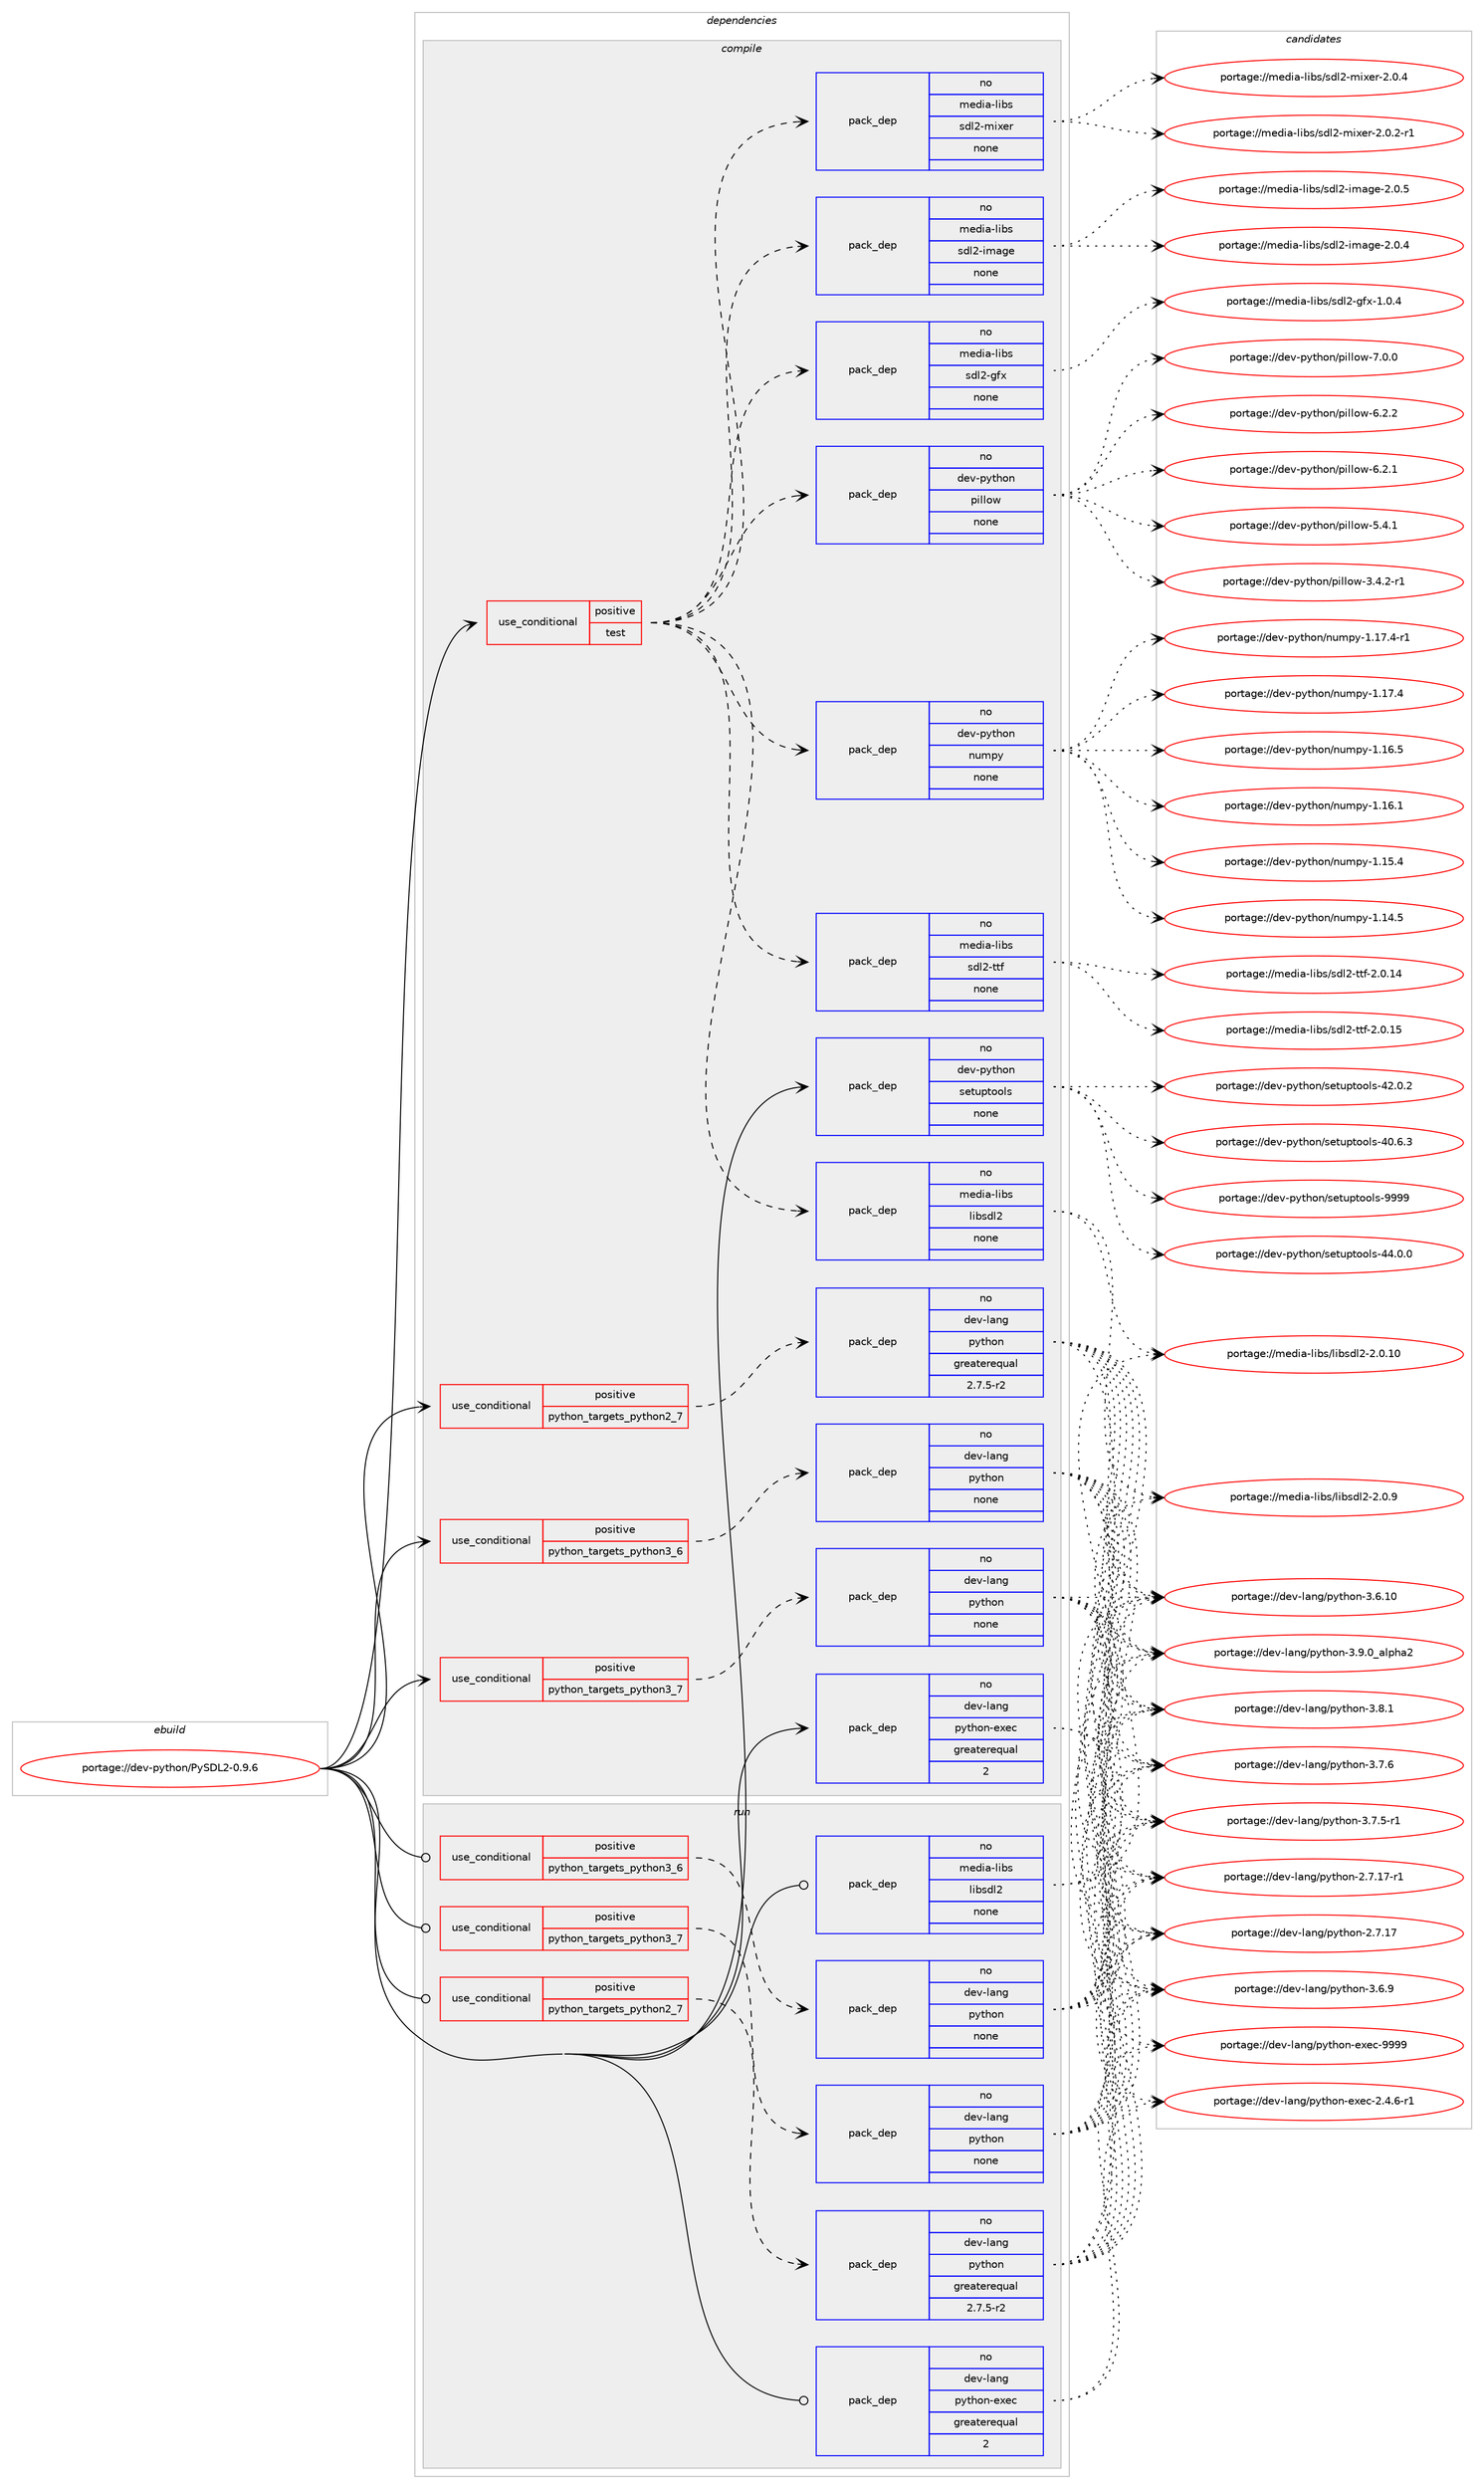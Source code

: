 digraph prolog {

# *************
# Graph options
# *************

newrank=true;
concentrate=true;
compound=true;
graph [rankdir=LR,fontname=Helvetica,fontsize=10,ranksep=1.5];#, ranksep=2.5, nodesep=0.2];
edge  [arrowhead=vee];
node  [fontname=Helvetica,fontsize=10];

# **********
# The ebuild
# **********

subgraph cluster_leftcol {
color=gray;
label=<<i>ebuild</i>>;
id [label="portage://dev-python/PySDL2-0.9.6", color=red, width=4, href="../dev-python/PySDL2-0.9.6.svg"];
}

# ****************
# The dependencies
# ****************

subgraph cluster_midcol {
color=gray;
label=<<i>dependencies</i>>;
subgraph cluster_compile {
fillcolor="#eeeeee";
style=filled;
label=<<i>compile</i>>;
subgraph cond119361 {
dependency472826 [label=<<TABLE BORDER="0" CELLBORDER="1" CELLSPACING="0" CELLPADDING="4"><TR><TD ROWSPAN="3" CELLPADDING="10">use_conditional</TD></TR><TR><TD>positive</TD></TR><TR><TD>python_targets_python2_7</TD></TR></TABLE>>, shape=none, color=red];
subgraph pack348448 {
dependency472827 [label=<<TABLE BORDER="0" CELLBORDER="1" CELLSPACING="0" CELLPADDING="4" WIDTH="220"><TR><TD ROWSPAN="6" CELLPADDING="30">pack_dep</TD></TR><TR><TD WIDTH="110">no</TD></TR><TR><TD>dev-lang</TD></TR><TR><TD>python</TD></TR><TR><TD>greaterequal</TD></TR><TR><TD>2.7.5-r2</TD></TR></TABLE>>, shape=none, color=blue];
}
dependency472826:e -> dependency472827:w [weight=20,style="dashed",arrowhead="vee"];
}
id:e -> dependency472826:w [weight=20,style="solid",arrowhead="vee"];
subgraph cond119362 {
dependency472828 [label=<<TABLE BORDER="0" CELLBORDER="1" CELLSPACING="0" CELLPADDING="4"><TR><TD ROWSPAN="3" CELLPADDING="10">use_conditional</TD></TR><TR><TD>positive</TD></TR><TR><TD>python_targets_python3_6</TD></TR></TABLE>>, shape=none, color=red];
subgraph pack348449 {
dependency472829 [label=<<TABLE BORDER="0" CELLBORDER="1" CELLSPACING="0" CELLPADDING="4" WIDTH="220"><TR><TD ROWSPAN="6" CELLPADDING="30">pack_dep</TD></TR><TR><TD WIDTH="110">no</TD></TR><TR><TD>dev-lang</TD></TR><TR><TD>python</TD></TR><TR><TD>none</TD></TR><TR><TD></TD></TR></TABLE>>, shape=none, color=blue];
}
dependency472828:e -> dependency472829:w [weight=20,style="dashed",arrowhead="vee"];
}
id:e -> dependency472828:w [weight=20,style="solid",arrowhead="vee"];
subgraph cond119363 {
dependency472830 [label=<<TABLE BORDER="0" CELLBORDER="1" CELLSPACING="0" CELLPADDING="4"><TR><TD ROWSPAN="3" CELLPADDING="10">use_conditional</TD></TR><TR><TD>positive</TD></TR><TR><TD>python_targets_python3_7</TD></TR></TABLE>>, shape=none, color=red];
subgraph pack348450 {
dependency472831 [label=<<TABLE BORDER="0" CELLBORDER="1" CELLSPACING="0" CELLPADDING="4" WIDTH="220"><TR><TD ROWSPAN="6" CELLPADDING="30">pack_dep</TD></TR><TR><TD WIDTH="110">no</TD></TR><TR><TD>dev-lang</TD></TR><TR><TD>python</TD></TR><TR><TD>none</TD></TR><TR><TD></TD></TR></TABLE>>, shape=none, color=blue];
}
dependency472830:e -> dependency472831:w [weight=20,style="dashed",arrowhead="vee"];
}
id:e -> dependency472830:w [weight=20,style="solid",arrowhead="vee"];
subgraph cond119364 {
dependency472832 [label=<<TABLE BORDER="0" CELLBORDER="1" CELLSPACING="0" CELLPADDING="4"><TR><TD ROWSPAN="3" CELLPADDING="10">use_conditional</TD></TR><TR><TD>positive</TD></TR><TR><TD>test</TD></TR></TABLE>>, shape=none, color=red];
subgraph pack348451 {
dependency472833 [label=<<TABLE BORDER="0" CELLBORDER="1" CELLSPACING="0" CELLPADDING="4" WIDTH="220"><TR><TD ROWSPAN="6" CELLPADDING="30">pack_dep</TD></TR><TR><TD WIDTH="110">no</TD></TR><TR><TD>dev-python</TD></TR><TR><TD>numpy</TD></TR><TR><TD>none</TD></TR><TR><TD></TD></TR></TABLE>>, shape=none, color=blue];
}
dependency472832:e -> dependency472833:w [weight=20,style="dashed",arrowhead="vee"];
subgraph pack348452 {
dependency472834 [label=<<TABLE BORDER="0" CELLBORDER="1" CELLSPACING="0" CELLPADDING="4" WIDTH="220"><TR><TD ROWSPAN="6" CELLPADDING="30">pack_dep</TD></TR><TR><TD WIDTH="110">no</TD></TR><TR><TD>dev-python</TD></TR><TR><TD>pillow</TD></TR><TR><TD>none</TD></TR><TR><TD></TD></TR></TABLE>>, shape=none, color=blue];
}
dependency472832:e -> dependency472834:w [weight=20,style="dashed",arrowhead="vee"];
subgraph pack348453 {
dependency472835 [label=<<TABLE BORDER="0" CELLBORDER="1" CELLSPACING="0" CELLPADDING="4" WIDTH="220"><TR><TD ROWSPAN="6" CELLPADDING="30">pack_dep</TD></TR><TR><TD WIDTH="110">no</TD></TR><TR><TD>media-libs</TD></TR><TR><TD>libsdl2</TD></TR><TR><TD>none</TD></TR><TR><TD></TD></TR></TABLE>>, shape=none, color=blue];
}
dependency472832:e -> dependency472835:w [weight=20,style="dashed",arrowhead="vee"];
subgraph pack348454 {
dependency472836 [label=<<TABLE BORDER="0" CELLBORDER="1" CELLSPACING="0" CELLPADDING="4" WIDTH="220"><TR><TD ROWSPAN="6" CELLPADDING="30">pack_dep</TD></TR><TR><TD WIDTH="110">no</TD></TR><TR><TD>media-libs</TD></TR><TR><TD>sdl2-gfx</TD></TR><TR><TD>none</TD></TR><TR><TD></TD></TR></TABLE>>, shape=none, color=blue];
}
dependency472832:e -> dependency472836:w [weight=20,style="dashed",arrowhead="vee"];
subgraph pack348455 {
dependency472837 [label=<<TABLE BORDER="0" CELLBORDER="1" CELLSPACING="0" CELLPADDING="4" WIDTH="220"><TR><TD ROWSPAN="6" CELLPADDING="30">pack_dep</TD></TR><TR><TD WIDTH="110">no</TD></TR><TR><TD>media-libs</TD></TR><TR><TD>sdl2-image</TD></TR><TR><TD>none</TD></TR><TR><TD></TD></TR></TABLE>>, shape=none, color=blue];
}
dependency472832:e -> dependency472837:w [weight=20,style="dashed",arrowhead="vee"];
subgraph pack348456 {
dependency472838 [label=<<TABLE BORDER="0" CELLBORDER="1" CELLSPACING="0" CELLPADDING="4" WIDTH="220"><TR><TD ROWSPAN="6" CELLPADDING="30">pack_dep</TD></TR><TR><TD WIDTH="110">no</TD></TR><TR><TD>media-libs</TD></TR><TR><TD>sdl2-mixer</TD></TR><TR><TD>none</TD></TR><TR><TD></TD></TR></TABLE>>, shape=none, color=blue];
}
dependency472832:e -> dependency472838:w [weight=20,style="dashed",arrowhead="vee"];
subgraph pack348457 {
dependency472839 [label=<<TABLE BORDER="0" CELLBORDER="1" CELLSPACING="0" CELLPADDING="4" WIDTH="220"><TR><TD ROWSPAN="6" CELLPADDING="30">pack_dep</TD></TR><TR><TD WIDTH="110">no</TD></TR><TR><TD>media-libs</TD></TR><TR><TD>sdl2-ttf</TD></TR><TR><TD>none</TD></TR><TR><TD></TD></TR></TABLE>>, shape=none, color=blue];
}
dependency472832:e -> dependency472839:w [weight=20,style="dashed",arrowhead="vee"];
}
id:e -> dependency472832:w [weight=20,style="solid",arrowhead="vee"];
subgraph pack348458 {
dependency472840 [label=<<TABLE BORDER="0" CELLBORDER="1" CELLSPACING="0" CELLPADDING="4" WIDTH="220"><TR><TD ROWSPAN="6" CELLPADDING="30">pack_dep</TD></TR><TR><TD WIDTH="110">no</TD></TR><TR><TD>dev-lang</TD></TR><TR><TD>python-exec</TD></TR><TR><TD>greaterequal</TD></TR><TR><TD>2</TD></TR></TABLE>>, shape=none, color=blue];
}
id:e -> dependency472840:w [weight=20,style="solid",arrowhead="vee"];
subgraph pack348459 {
dependency472841 [label=<<TABLE BORDER="0" CELLBORDER="1" CELLSPACING="0" CELLPADDING="4" WIDTH="220"><TR><TD ROWSPAN="6" CELLPADDING="30">pack_dep</TD></TR><TR><TD WIDTH="110">no</TD></TR><TR><TD>dev-python</TD></TR><TR><TD>setuptools</TD></TR><TR><TD>none</TD></TR><TR><TD></TD></TR></TABLE>>, shape=none, color=blue];
}
id:e -> dependency472841:w [weight=20,style="solid",arrowhead="vee"];
}
subgraph cluster_compileandrun {
fillcolor="#eeeeee";
style=filled;
label=<<i>compile and run</i>>;
}
subgraph cluster_run {
fillcolor="#eeeeee";
style=filled;
label=<<i>run</i>>;
subgraph cond119365 {
dependency472842 [label=<<TABLE BORDER="0" CELLBORDER="1" CELLSPACING="0" CELLPADDING="4"><TR><TD ROWSPAN="3" CELLPADDING="10">use_conditional</TD></TR><TR><TD>positive</TD></TR><TR><TD>python_targets_python2_7</TD></TR></TABLE>>, shape=none, color=red];
subgraph pack348460 {
dependency472843 [label=<<TABLE BORDER="0" CELLBORDER="1" CELLSPACING="0" CELLPADDING="4" WIDTH="220"><TR><TD ROWSPAN="6" CELLPADDING="30">pack_dep</TD></TR><TR><TD WIDTH="110">no</TD></TR><TR><TD>dev-lang</TD></TR><TR><TD>python</TD></TR><TR><TD>greaterequal</TD></TR><TR><TD>2.7.5-r2</TD></TR></TABLE>>, shape=none, color=blue];
}
dependency472842:e -> dependency472843:w [weight=20,style="dashed",arrowhead="vee"];
}
id:e -> dependency472842:w [weight=20,style="solid",arrowhead="odot"];
subgraph cond119366 {
dependency472844 [label=<<TABLE BORDER="0" CELLBORDER="1" CELLSPACING="0" CELLPADDING="4"><TR><TD ROWSPAN="3" CELLPADDING="10">use_conditional</TD></TR><TR><TD>positive</TD></TR><TR><TD>python_targets_python3_6</TD></TR></TABLE>>, shape=none, color=red];
subgraph pack348461 {
dependency472845 [label=<<TABLE BORDER="0" CELLBORDER="1" CELLSPACING="0" CELLPADDING="4" WIDTH="220"><TR><TD ROWSPAN="6" CELLPADDING="30">pack_dep</TD></TR><TR><TD WIDTH="110">no</TD></TR><TR><TD>dev-lang</TD></TR><TR><TD>python</TD></TR><TR><TD>none</TD></TR><TR><TD></TD></TR></TABLE>>, shape=none, color=blue];
}
dependency472844:e -> dependency472845:w [weight=20,style="dashed",arrowhead="vee"];
}
id:e -> dependency472844:w [weight=20,style="solid",arrowhead="odot"];
subgraph cond119367 {
dependency472846 [label=<<TABLE BORDER="0" CELLBORDER="1" CELLSPACING="0" CELLPADDING="4"><TR><TD ROWSPAN="3" CELLPADDING="10">use_conditional</TD></TR><TR><TD>positive</TD></TR><TR><TD>python_targets_python3_7</TD></TR></TABLE>>, shape=none, color=red];
subgraph pack348462 {
dependency472847 [label=<<TABLE BORDER="0" CELLBORDER="1" CELLSPACING="0" CELLPADDING="4" WIDTH="220"><TR><TD ROWSPAN="6" CELLPADDING="30">pack_dep</TD></TR><TR><TD WIDTH="110">no</TD></TR><TR><TD>dev-lang</TD></TR><TR><TD>python</TD></TR><TR><TD>none</TD></TR><TR><TD></TD></TR></TABLE>>, shape=none, color=blue];
}
dependency472846:e -> dependency472847:w [weight=20,style="dashed",arrowhead="vee"];
}
id:e -> dependency472846:w [weight=20,style="solid",arrowhead="odot"];
subgraph pack348463 {
dependency472848 [label=<<TABLE BORDER="0" CELLBORDER="1" CELLSPACING="0" CELLPADDING="4" WIDTH="220"><TR><TD ROWSPAN="6" CELLPADDING="30">pack_dep</TD></TR><TR><TD WIDTH="110">no</TD></TR><TR><TD>dev-lang</TD></TR><TR><TD>python-exec</TD></TR><TR><TD>greaterequal</TD></TR><TR><TD>2</TD></TR></TABLE>>, shape=none, color=blue];
}
id:e -> dependency472848:w [weight=20,style="solid",arrowhead="odot"];
subgraph pack348464 {
dependency472849 [label=<<TABLE BORDER="0" CELLBORDER="1" CELLSPACING="0" CELLPADDING="4" WIDTH="220"><TR><TD ROWSPAN="6" CELLPADDING="30">pack_dep</TD></TR><TR><TD WIDTH="110">no</TD></TR><TR><TD>media-libs</TD></TR><TR><TD>libsdl2</TD></TR><TR><TD>none</TD></TR><TR><TD></TD></TR></TABLE>>, shape=none, color=blue];
}
id:e -> dependency472849:w [weight=20,style="solid",arrowhead="odot"];
}
}

# **************
# The candidates
# **************

subgraph cluster_choices {
rank=same;
color=gray;
label=<<i>candidates</i>>;

subgraph choice348448 {
color=black;
nodesep=1;
choice10010111845108971101034711212111610411111045514657464895971081121049750 [label="portage://dev-lang/python-3.9.0_alpha2", color=red, width=4,href="../dev-lang/python-3.9.0_alpha2.svg"];
choice100101118451089711010347112121116104111110455146564649 [label="portage://dev-lang/python-3.8.1", color=red, width=4,href="../dev-lang/python-3.8.1.svg"];
choice100101118451089711010347112121116104111110455146554654 [label="portage://dev-lang/python-3.7.6", color=red, width=4,href="../dev-lang/python-3.7.6.svg"];
choice1001011184510897110103471121211161041111104551465546534511449 [label="portage://dev-lang/python-3.7.5-r1", color=red, width=4,href="../dev-lang/python-3.7.5-r1.svg"];
choice100101118451089711010347112121116104111110455146544657 [label="portage://dev-lang/python-3.6.9", color=red, width=4,href="../dev-lang/python-3.6.9.svg"];
choice10010111845108971101034711212111610411111045514654464948 [label="portage://dev-lang/python-3.6.10", color=red, width=4,href="../dev-lang/python-3.6.10.svg"];
choice100101118451089711010347112121116104111110455046554649554511449 [label="portage://dev-lang/python-2.7.17-r1", color=red, width=4,href="../dev-lang/python-2.7.17-r1.svg"];
choice10010111845108971101034711212111610411111045504655464955 [label="portage://dev-lang/python-2.7.17", color=red, width=4,href="../dev-lang/python-2.7.17.svg"];
dependency472827:e -> choice10010111845108971101034711212111610411111045514657464895971081121049750:w [style=dotted,weight="100"];
dependency472827:e -> choice100101118451089711010347112121116104111110455146564649:w [style=dotted,weight="100"];
dependency472827:e -> choice100101118451089711010347112121116104111110455146554654:w [style=dotted,weight="100"];
dependency472827:e -> choice1001011184510897110103471121211161041111104551465546534511449:w [style=dotted,weight="100"];
dependency472827:e -> choice100101118451089711010347112121116104111110455146544657:w [style=dotted,weight="100"];
dependency472827:e -> choice10010111845108971101034711212111610411111045514654464948:w [style=dotted,weight="100"];
dependency472827:e -> choice100101118451089711010347112121116104111110455046554649554511449:w [style=dotted,weight="100"];
dependency472827:e -> choice10010111845108971101034711212111610411111045504655464955:w [style=dotted,weight="100"];
}
subgraph choice348449 {
color=black;
nodesep=1;
choice10010111845108971101034711212111610411111045514657464895971081121049750 [label="portage://dev-lang/python-3.9.0_alpha2", color=red, width=4,href="../dev-lang/python-3.9.0_alpha2.svg"];
choice100101118451089711010347112121116104111110455146564649 [label="portage://dev-lang/python-3.8.1", color=red, width=4,href="../dev-lang/python-3.8.1.svg"];
choice100101118451089711010347112121116104111110455146554654 [label="portage://dev-lang/python-3.7.6", color=red, width=4,href="../dev-lang/python-3.7.6.svg"];
choice1001011184510897110103471121211161041111104551465546534511449 [label="portage://dev-lang/python-3.7.5-r1", color=red, width=4,href="../dev-lang/python-3.7.5-r1.svg"];
choice100101118451089711010347112121116104111110455146544657 [label="portage://dev-lang/python-3.6.9", color=red, width=4,href="../dev-lang/python-3.6.9.svg"];
choice10010111845108971101034711212111610411111045514654464948 [label="portage://dev-lang/python-3.6.10", color=red, width=4,href="../dev-lang/python-3.6.10.svg"];
choice100101118451089711010347112121116104111110455046554649554511449 [label="portage://dev-lang/python-2.7.17-r1", color=red, width=4,href="../dev-lang/python-2.7.17-r1.svg"];
choice10010111845108971101034711212111610411111045504655464955 [label="portage://dev-lang/python-2.7.17", color=red, width=4,href="../dev-lang/python-2.7.17.svg"];
dependency472829:e -> choice10010111845108971101034711212111610411111045514657464895971081121049750:w [style=dotted,weight="100"];
dependency472829:e -> choice100101118451089711010347112121116104111110455146564649:w [style=dotted,weight="100"];
dependency472829:e -> choice100101118451089711010347112121116104111110455146554654:w [style=dotted,weight="100"];
dependency472829:e -> choice1001011184510897110103471121211161041111104551465546534511449:w [style=dotted,weight="100"];
dependency472829:e -> choice100101118451089711010347112121116104111110455146544657:w [style=dotted,weight="100"];
dependency472829:e -> choice10010111845108971101034711212111610411111045514654464948:w [style=dotted,weight="100"];
dependency472829:e -> choice100101118451089711010347112121116104111110455046554649554511449:w [style=dotted,weight="100"];
dependency472829:e -> choice10010111845108971101034711212111610411111045504655464955:w [style=dotted,weight="100"];
}
subgraph choice348450 {
color=black;
nodesep=1;
choice10010111845108971101034711212111610411111045514657464895971081121049750 [label="portage://dev-lang/python-3.9.0_alpha2", color=red, width=4,href="../dev-lang/python-3.9.0_alpha2.svg"];
choice100101118451089711010347112121116104111110455146564649 [label="portage://dev-lang/python-3.8.1", color=red, width=4,href="../dev-lang/python-3.8.1.svg"];
choice100101118451089711010347112121116104111110455146554654 [label="portage://dev-lang/python-3.7.6", color=red, width=4,href="../dev-lang/python-3.7.6.svg"];
choice1001011184510897110103471121211161041111104551465546534511449 [label="portage://dev-lang/python-3.7.5-r1", color=red, width=4,href="../dev-lang/python-3.7.5-r1.svg"];
choice100101118451089711010347112121116104111110455146544657 [label="portage://dev-lang/python-3.6.9", color=red, width=4,href="../dev-lang/python-3.6.9.svg"];
choice10010111845108971101034711212111610411111045514654464948 [label="portage://dev-lang/python-3.6.10", color=red, width=4,href="../dev-lang/python-3.6.10.svg"];
choice100101118451089711010347112121116104111110455046554649554511449 [label="portage://dev-lang/python-2.7.17-r1", color=red, width=4,href="../dev-lang/python-2.7.17-r1.svg"];
choice10010111845108971101034711212111610411111045504655464955 [label="portage://dev-lang/python-2.7.17", color=red, width=4,href="../dev-lang/python-2.7.17.svg"];
dependency472831:e -> choice10010111845108971101034711212111610411111045514657464895971081121049750:w [style=dotted,weight="100"];
dependency472831:e -> choice100101118451089711010347112121116104111110455146564649:w [style=dotted,weight="100"];
dependency472831:e -> choice100101118451089711010347112121116104111110455146554654:w [style=dotted,weight="100"];
dependency472831:e -> choice1001011184510897110103471121211161041111104551465546534511449:w [style=dotted,weight="100"];
dependency472831:e -> choice100101118451089711010347112121116104111110455146544657:w [style=dotted,weight="100"];
dependency472831:e -> choice10010111845108971101034711212111610411111045514654464948:w [style=dotted,weight="100"];
dependency472831:e -> choice100101118451089711010347112121116104111110455046554649554511449:w [style=dotted,weight="100"];
dependency472831:e -> choice10010111845108971101034711212111610411111045504655464955:w [style=dotted,weight="100"];
}
subgraph choice348451 {
color=black;
nodesep=1;
choice1001011184511212111610411111047110117109112121454946495546524511449 [label="portage://dev-python/numpy-1.17.4-r1", color=red, width=4,href="../dev-python/numpy-1.17.4-r1.svg"];
choice100101118451121211161041111104711011710911212145494649554652 [label="portage://dev-python/numpy-1.17.4", color=red, width=4,href="../dev-python/numpy-1.17.4.svg"];
choice100101118451121211161041111104711011710911212145494649544653 [label="portage://dev-python/numpy-1.16.5", color=red, width=4,href="../dev-python/numpy-1.16.5.svg"];
choice100101118451121211161041111104711011710911212145494649544649 [label="portage://dev-python/numpy-1.16.1", color=red, width=4,href="../dev-python/numpy-1.16.1.svg"];
choice100101118451121211161041111104711011710911212145494649534652 [label="portage://dev-python/numpy-1.15.4", color=red, width=4,href="../dev-python/numpy-1.15.4.svg"];
choice100101118451121211161041111104711011710911212145494649524653 [label="portage://dev-python/numpy-1.14.5", color=red, width=4,href="../dev-python/numpy-1.14.5.svg"];
dependency472833:e -> choice1001011184511212111610411111047110117109112121454946495546524511449:w [style=dotted,weight="100"];
dependency472833:e -> choice100101118451121211161041111104711011710911212145494649554652:w [style=dotted,weight="100"];
dependency472833:e -> choice100101118451121211161041111104711011710911212145494649544653:w [style=dotted,weight="100"];
dependency472833:e -> choice100101118451121211161041111104711011710911212145494649544649:w [style=dotted,weight="100"];
dependency472833:e -> choice100101118451121211161041111104711011710911212145494649534652:w [style=dotted,weight="100"];
dependency472833:e -> choice100101118451121211161041111104711011710911212145494649524653:w [style=dotted,weight="100"];
}
subgraph choice348452 {
color=black;
nodesep=1;
choice1001011184511212111610411111047112105108108111119455546484648 [label="portage://dev-python/pillow-7.0.0", color=red, width=4,href="../dev-python/pillow-7.0.0.svg"];
choice1001011184511212111610411111047112105108108111119455446504650 [label="portage://dev-python/pillow-6.2.2", color=red, width=4,href="../dev-python/pillow-6.2.2.svg"];
choice1001011184511212111610411111047112105108108111119455446504649 [label="portage://dev-python/pillow-6.2.1", color=red, width=4,href="../dev-python/pillow-6.2.1.svg"];
choice1001011184511212111610411111047112105108108111119455346524649 [label="portage://dev-python/pillow-5.4.1", color=red, width=4,href="../dev-python/pillow-5.4.1.svg"];
choice10010111845112121116104111110471121051081081111194551465246504511449 [label="portage://dev-python/pillow-3.4.2-r1", color=red, width=4,href="../dev-python/pillow-3.4.2-r1.svg"];
dependency472834:e -> choice1001011184511212111610411111047112105108108111119455546484648:w [style=dotted,weight="100"];
dependency472834:e -> choice1001011184511212111610411111047112105108108111119455446504650:w [style=dotted,weight="100"];
dependency472834:e -> choice1001011184511212111610411111047112105108108111119455446504649:w [style=dotted,weight="100"];
dependency472834:e -> choice1001011184511212111610411111047112105108108111119455346524649:w [style=dotted,weight="100"];
dependency472834:e -> choice10010111845112121116104111110471121051081081111194551465246504511449:w [style=dotted,weight="100"];
}
subgraph choice348453 {
color=black;
nodesep=1;
choice109101100105974510810598115471081059811510010850455046484657 [label="portage://media-libs/libsdl2-2.0.9", color=red, width=4,href="../media-libs/libsdl2-2.0.9.svg"];
choice10910110010597451081059811547108105981151001085045504648464948 [label="portage://media-libs/libsdl2-2.0.10", color=red, width=4,href="../media-libs/libsdl2-2.0.10.svg"];
dependency472835:e -> choice109101100105974510810598115471081059811510010850455046484657:w [style=dotted,weight="100"];
dependency472835:e -> choice10910110010597451081059811547108105981151001085045504648464948:w [style=dotted,weight="100"];
}
subgraph choice348454 {
color=black;
nodesep=1;
choice109101100105974510810598115471151001085045103102120454946484652 [label="portage://media-libs/sdl2-gfx-1.0.4", color=red, width=4,href="../media-libs/sdl2-gfx-1.0.4.svg"];
dependency472836:e -> choice109101100105974510810598115471151001085045103102120454946484652:w [style=dotted,weight="100"];
}
subgraph choice348455 {
color=black;
nodesep=1;
choice10910110010597451081059811547115100108504510510997103101455046484653 [label="portage://media-libs/sdl2-image-2.0.5", color=red, width=4,href="../media-libs/sdl2-image-2.0.5.svg"];
choice10910110010597451081059811547115100108504510510997103101455046484652 [label="portage://media-libs/sdl2-image-2.0.4", color=red, width=4,href="../media-libs/sdl2-image-2.0.4.svg"];
dependency472837:e -> choice10910110010597451081059811547115100108504510510997103101455046484653:w [style=dotted,weight="100"];
dependency472837:e -> choice10910110010597451081059811547115100108504510510997103101455046484652:w [style=dotted,weight="100"];
}
subgraph choice348456 {
color=black;
nodesep=1;
choice109101100105974510810598115471151001085045109105120101114455046484652 [label="portage://media-libs/sdl2-mixer-2.0.4", color=red, width=4,href="../media-libs/sdl2-mixer-2.0.4.svg"];
choice1091011001059745108105981154711510010850451091051201011144550464846504511449 [label="portage://media-libs/sdl2-mixer-2.0.2-r1", color=red, width=4,href="../media-libs/sdl2-mixer-2.0.2-r1.svg"];
dependency472838:e -> choice109101100105974510810598115471151001085045109105120101114455046484652:w [style=dotted,weight="100"];
dependency472838:e -> choice1091011001059745108105981154711510010850451091051201011144550464846504511449:w [style=dotted,weight="100"];
}
subgraph choice348457 {
color=black;
nodesep=1;
choice10910110010597451081059811547115100108504511611610245504648464953 [label="portage://media-libs/sdl2-ttf-2.0.15", color=red, width=4,href="../media-libs/sdl2-ttf-2.0.15.svg"];
choice10910110010597451081059811547115100108504511611610245504648464952 [label="portage://media-libs/sdl2-ttf-2.0.14", color=red, width=4,href="../media-libs/sdl2-ttf-2.0.14.svg"];
dependency472839:e -> choice10910110010597451081059811547115100108504511611610245504648464953:w [style=dotted,weight="100"];
dependency472839:e -> choice10910110010597451081059811547115100108504511611610245504648464952:w [style=dotted,weight="100"];
}
subgraph choice348458 {
color=black;
nodesep=1;
choice10010111845108971101034711212111610411111045101120101994557575757 [label="portage://dev-lang/python-exec-9999", color=red, width=4,href="../dev-lang/python-exec-9999.svg"];
choice10010111845108971101034711212111610411111045101120101994550465246544511449 [label="portage://dev-lang/python-exec-2.4.6-r1", color=red, width=4,href="../dev-lang/python-exec-2.4.6-r1.svg"];
dependency472840:e -> choice10010111845108971101034711212111610411111045101120101994557575757:w [style=dotted,weight="100"];
dependency472840:e -> choice10010111845108971101034711212111610411111045101120101994550465246544511449:w [style=dotted,weight="100"];
}
subgraph choice348459 {
color=black;
nodesep=1;
choice10010111845112121116104111110471151011161171121161111111081154557575757 [label="portage://dev-python/setuptools-9999", color=red, width=4,href="../dev-python/setuptools-9999.svg"];
choice100101118451121211161041111104711510111611711211611111110811545525246484648 [label="portage://dev-python/setuptools-44.0.0", color=red, width=4,href="../dev-python/setuptools-44.0.0.svg"];
choice100101118451121211161041111104711510111611711211611111110811545525046484650 [label="portage://dev-python/setuptools-42.0.2", color=red, width=4,href="../dev-python/setuptools-42.0.2.svg"];
choice100101118451121211161041111104711510111611711211611111110811545524846544651 [label="portage://dev-python/setuptools-40.6.3", color=red, width=4,href="../dev-python/setuptools-40.6.3.svg"];
dependency472841:e -> choice10010111845112121116104111110471151011161171121161111111081154557575757:w [style=dotted,weight="100"];
dependency472841:e -> choice100101118451121211161041111104711510111611711211611111110811545525246484648:w [style=dotted,weight="100"];
dependency472841:e -> choice100101118451121211161041111104711510111611711211611111110811545525046484650:w [style=dotted,weight="100"];
dependency472841:e -> choice100101118451121211161041111104711510111611711211611111110811545524846544651:w [style=dotted,weight="100"];
}
subgraph choice348460 {
color=black;
nodesep=1;
choice10010111845108971101034711212111610411111045514657464895971081121049750 [label="portage://dev-lang/python-3.9.0_alpha2", color=red, width=4,href="../dev-lang/python-3.9.0_alpha2.svg"];
choice100101118451089711010347112121116104111110455146564649 [label="portage://dev-lang/python-3.8.1", color=red, width=4,href="../dev-lang/python-3.8.1.svg"];
choice100101118451089711010347112121116104111110455146554654 [label="portage://dev-lang/python-3.7.6", color=red, width=4,href="../dev-lang/python-3.7.6.svg"];
choice1001011184510897110103471121211161041111104551465546534511449 [label="portage://dev-lang/python-3.7.5-r1", color=red, width=4,href="../dev-lang/python-3.7.5-r1.svg"];
choice100101118451089711010347112121116104111110455146544657 [label="portage://dev-lang/python-3.6.9", color=red, width=4,href="../dev-lang/python-3.6.9.svg"];
choice10010111845108971101034711212111610411111045514654464948 [label="portage://dev-lang/python-3.6.10", color=red, width=4,href="../dev-lang/python-3.6.10.svg"];
choice100101118451089711010347112121116104111110455046554649554511449 [label="portage://dev-lang/python-2.7.17-r1", color=red, width=4,href="../dev-lang/python-2.7.17-r1.svg"];
choice10010111845108971101034711212111610411111045504655464955 [label="portage://dev-lang/python-2.7.17", color=red, width=4,href="../dev-lang/python-2.7.17.svg"];
dependency472843:e -> choice10010111845108971101034711212111610411111045514657464895971081121049750:w [style=dotted,weight="100"];
dependency472843:e -> choice100101118451089711010347112121116104111110455146564649:w [style=dotted,weight="100"];
dependency472843:e -> choice100101118451089711010347112121116104111110455146554654:w [style=dotted,weight="100"];
dependency472843:e -> choice1001011184510897110103471121211161041111104551465546534511449:w [style=dotted,weight="100"];
dependency472843:e -> choice100101118451089711010347112121116104111110455146544657:w [style=dotted,weight="100"];
dependency472843:e -> choice10010111845108971101034711212111610411111045514654464948:w [style=dotted,weight="100"];
dependency472843:e -> choice100101118451089711010347112121116104111110455046554649554511449:w [style=dotted,weight="100"];
dependency472843:e -> choice10010111845108971101034711212111610411111045504655464955:w [style=dotted,weight="100"];
}
subgraph choice348461 {
color=black;
nodesep=1;
choice10010111845108971101034711212111610411111045514657464895971081121049750 [label="portage://dev-lang/python-3.9.0_alpha2", color=red, width=4,href="../dev-lang/python-3.9.0_alpha2.svg"];
choice100101118451089711010347112121116104111110455146564649 [label="portage://dev-lang/python-3.8.1", color=red, width=4,href="../dev-lang/python-3.8.1.svg"];
choice100101118451089711010347112121116104111110455146554654 [label="portage://dev-lang/python-3.7.6", color=red, width=4,href="../dev-lang/python-3.7.6.svg"];
choice1001011184510897110103471121211161041111104551465546534511449 [label="portage://dev-lang/python-3.7.5-r1", color=red, width=4,href="../dev-lang/python-3.7.5-r1.svg"];
choice100101118451089711010347112121116104111110455146544657 [label="portage://dev-lang/python-3.6.9", color=red, width=4,href="../dev-lang/python-3.6.9.svg"];
choice10010111845108971101034711212111610411111045514654464948 [label="portage://dev-lang/python-3.6.10", color=red, width=4,href="../dev-lang/python-3.6.10.svg"];
choice100101118451089711010347112121116104111110455046554649554511449 [label="portage://dev-lang/python-2.7.17-r1", color=red, width=4,href="../dev-lang/python-2.7.17-r1.svg"];
choice10010111845108971101034711212111610411111045504655464955 [label="portage://dev-lang/python-2.7.17", color=red, width=4,href="../dev-lang/python-2.7.17.svg"];
dependency472845:e -> choice10010111845108971101034711212111610411111045514657464895971081121049750:w [style=dotted,weight="100"];
dependency472845:e -> choice100101118451089711010347112121116104111110455146564649:w [style=dotted,weight="100"];
dependency472845:e -> choice100101118451089711010347112121116104111110455146554654:w [style=dotted,weight="100"];
dependency472845:e -> choice1001011184510897110103471121211161041111104551465546534511449:w [style=dotted,weight="100"];
dependency472845:e -> choice100101118451089711010347112121116104111110455146544657:w [style=dotted,weight="100"];
dependency472845:e -> choice10010111845108971101034711212111610411111045514654464948:w [style=dotted,weight="100"];
dependency472845:e -> choice100101118451089711010347112121116104111110455046554649554511449:w [style=dotted,weight="100"];
dependency472845:e -> choice10010111845108971101034711212111610411111045504655464955:w [style=dotted,weight="100"];
}
subgraph choice348462 {
color=black;
nodesep=1;
choice10010111845108971101034711212111610411111045514657464895971081121049750 [label="portage://dev-lang/python-3.9.0_alpha2", color=red, width=4,href="../dev-lang/python-3.9.0_alpha2.svg"];
choice100101118451089711010347112121116104111110455146564649 [label="portage://dev-lang/python-3.8.1", color=red, width=4,href="../dev-lang/python-3.8.1.svg"];
choice100101118451089711010347112121116104111110455146554654 [label="portage://dev-lang/python-3.7.6", color=red, width=4,href="../dev-lang/python-3.7.6.svg"];
choice1001011184510897110103471121211161041111104551465546534511449 [label="portage://dev-lang/python-3.7.5-r1", color=red, width=4,href="../dev-lang/python-3.7.5-r1.svg"];
choice100101118451089711010347112121116104111110455146544657 [label="portage://dev-lang/python-3.6.9", color=red, width=4,href="../dev-lang/python-3.6.9.svg"];
choice10010111845108971101034711212111610411111045514654464948 [label="portage://dev-lang/python-3.6.10", color=red, width=4,href="../dev-lang/python-3.6.10.svg"];
choice100101118451089711010347112121116104111110455046554649554511449 [label="portage://dev-lang/python-2.7.17-r1", color=red, width=4,href="../dev-lang/python-2.7.17-r1.svg"];
choice10010111845108971101034711212111610411111045504655464955 [label="portage://dev-lang/python-2.7.17", color=red, width=4,href="../dev-lang/python-2.7.17.svg"];
dependency472847:e -> choice10010111845108971101034711212111610411111045514657464895971081121049750:w [style=dotted,weight="100"];
dependency472847:e -> choice100101118451089711010347112121116104111110455146564649:w [style=dotted,weight="100"];
dependency472847:e -> choice100101118451089711010347112121116104111110455146554654:w [style=dotted,weight="100"];
dependency472847:e -> choice1001011184510897110103471121211161041111104551465546534511449:w [style=dotted,weight="100"];
dependency472847:e -> choice100101118451089711010347112121116104111110455146544657:w [style=dotted,weight="100"];
dependency472847:e -> choice10010111845108971101034711212111610411111045514654464948:w [style=dotted,weight="100"];
dependency472847:e -> choice100101118451089711010347112121116104111110455046554649554511449:w [style=dotted,weight="100"];
dependency472847:e -> choice10010111845108971101034711212111610411111045504655464955:w [style=dotted,weight="100"];
}
subgraph choice348463 {
color=black;
nodesep=1;
choice10010111845108971101034711212111610411111045101120101994557575757 [label="portage://dev-lang/python-exec-9999", color=red, width=4,href="../dev-lang/python-exec-9999.svg"];
choice10010111845108971101034711212111610411111045101120101994550465246544511449 [label="portage://dev-lang/python-exec-2.4.6-r1", color=red, width=4,href="../dev-lang/python-exec-2.4.6-r1.svg"];
dependency472848:e -> choice10010111845108971101034711212111610411111045101120101994557575757:w [style=dotted,weight="100"];
dependency472848:e -> choice10010111845108971101034711212111610411111045101120101994550465246544511449:w [style=dotted,weight="100"];
}
subgraph choice348464 {
color=black;
nodesep=1;
choice109101100105974510810598115471081059811510010850455046484657 [label="portage://media-libs/libsdl2-2.0.9", color=red, width=4,href="../media-libs/libsdl2-2.0.9.svg"];
choice10910110010597451081059811547108105981151001085045504648464948 [label="portage://media-libs/libsdl2-2.0.10", color=red, width=4,href="../media-libs/libsdl2-2.0.10.svg"];
dependency472849:e -> choice109101100105974510810598115471081059811510010850455046484657:w [style=dotted,weight="100"];
dependency472849:e -> choice10910110010597451081059811547108105981151001085045504648464948:w [style=dotted,weight="100"];
}
}

}
